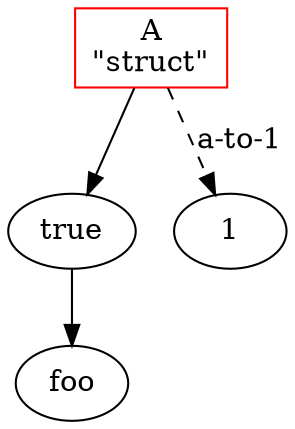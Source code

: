 digraph g{
"A
\"struct\""  [ color = "#ff0000", shape = "box" ];
"A
\"struct\"" -> "true" ;
"A
\"struct\"" -> "1"  [ style = "dashed", label = "a-to-1" ];
"true" -> "foo" ;
}
